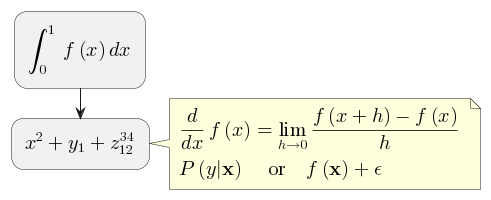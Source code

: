 @startuml
:<math>int_0^1f(x)dx</math>;
:<math>x^2+y_1+z_12^34</math>;
note right
<math>d/dxf(x)=lim_(h->0)(f(x+h)-f(x))/h</math>
<math>P(y|bb"x") or f(bb"x")+epsilon</math>
end note
@enduml